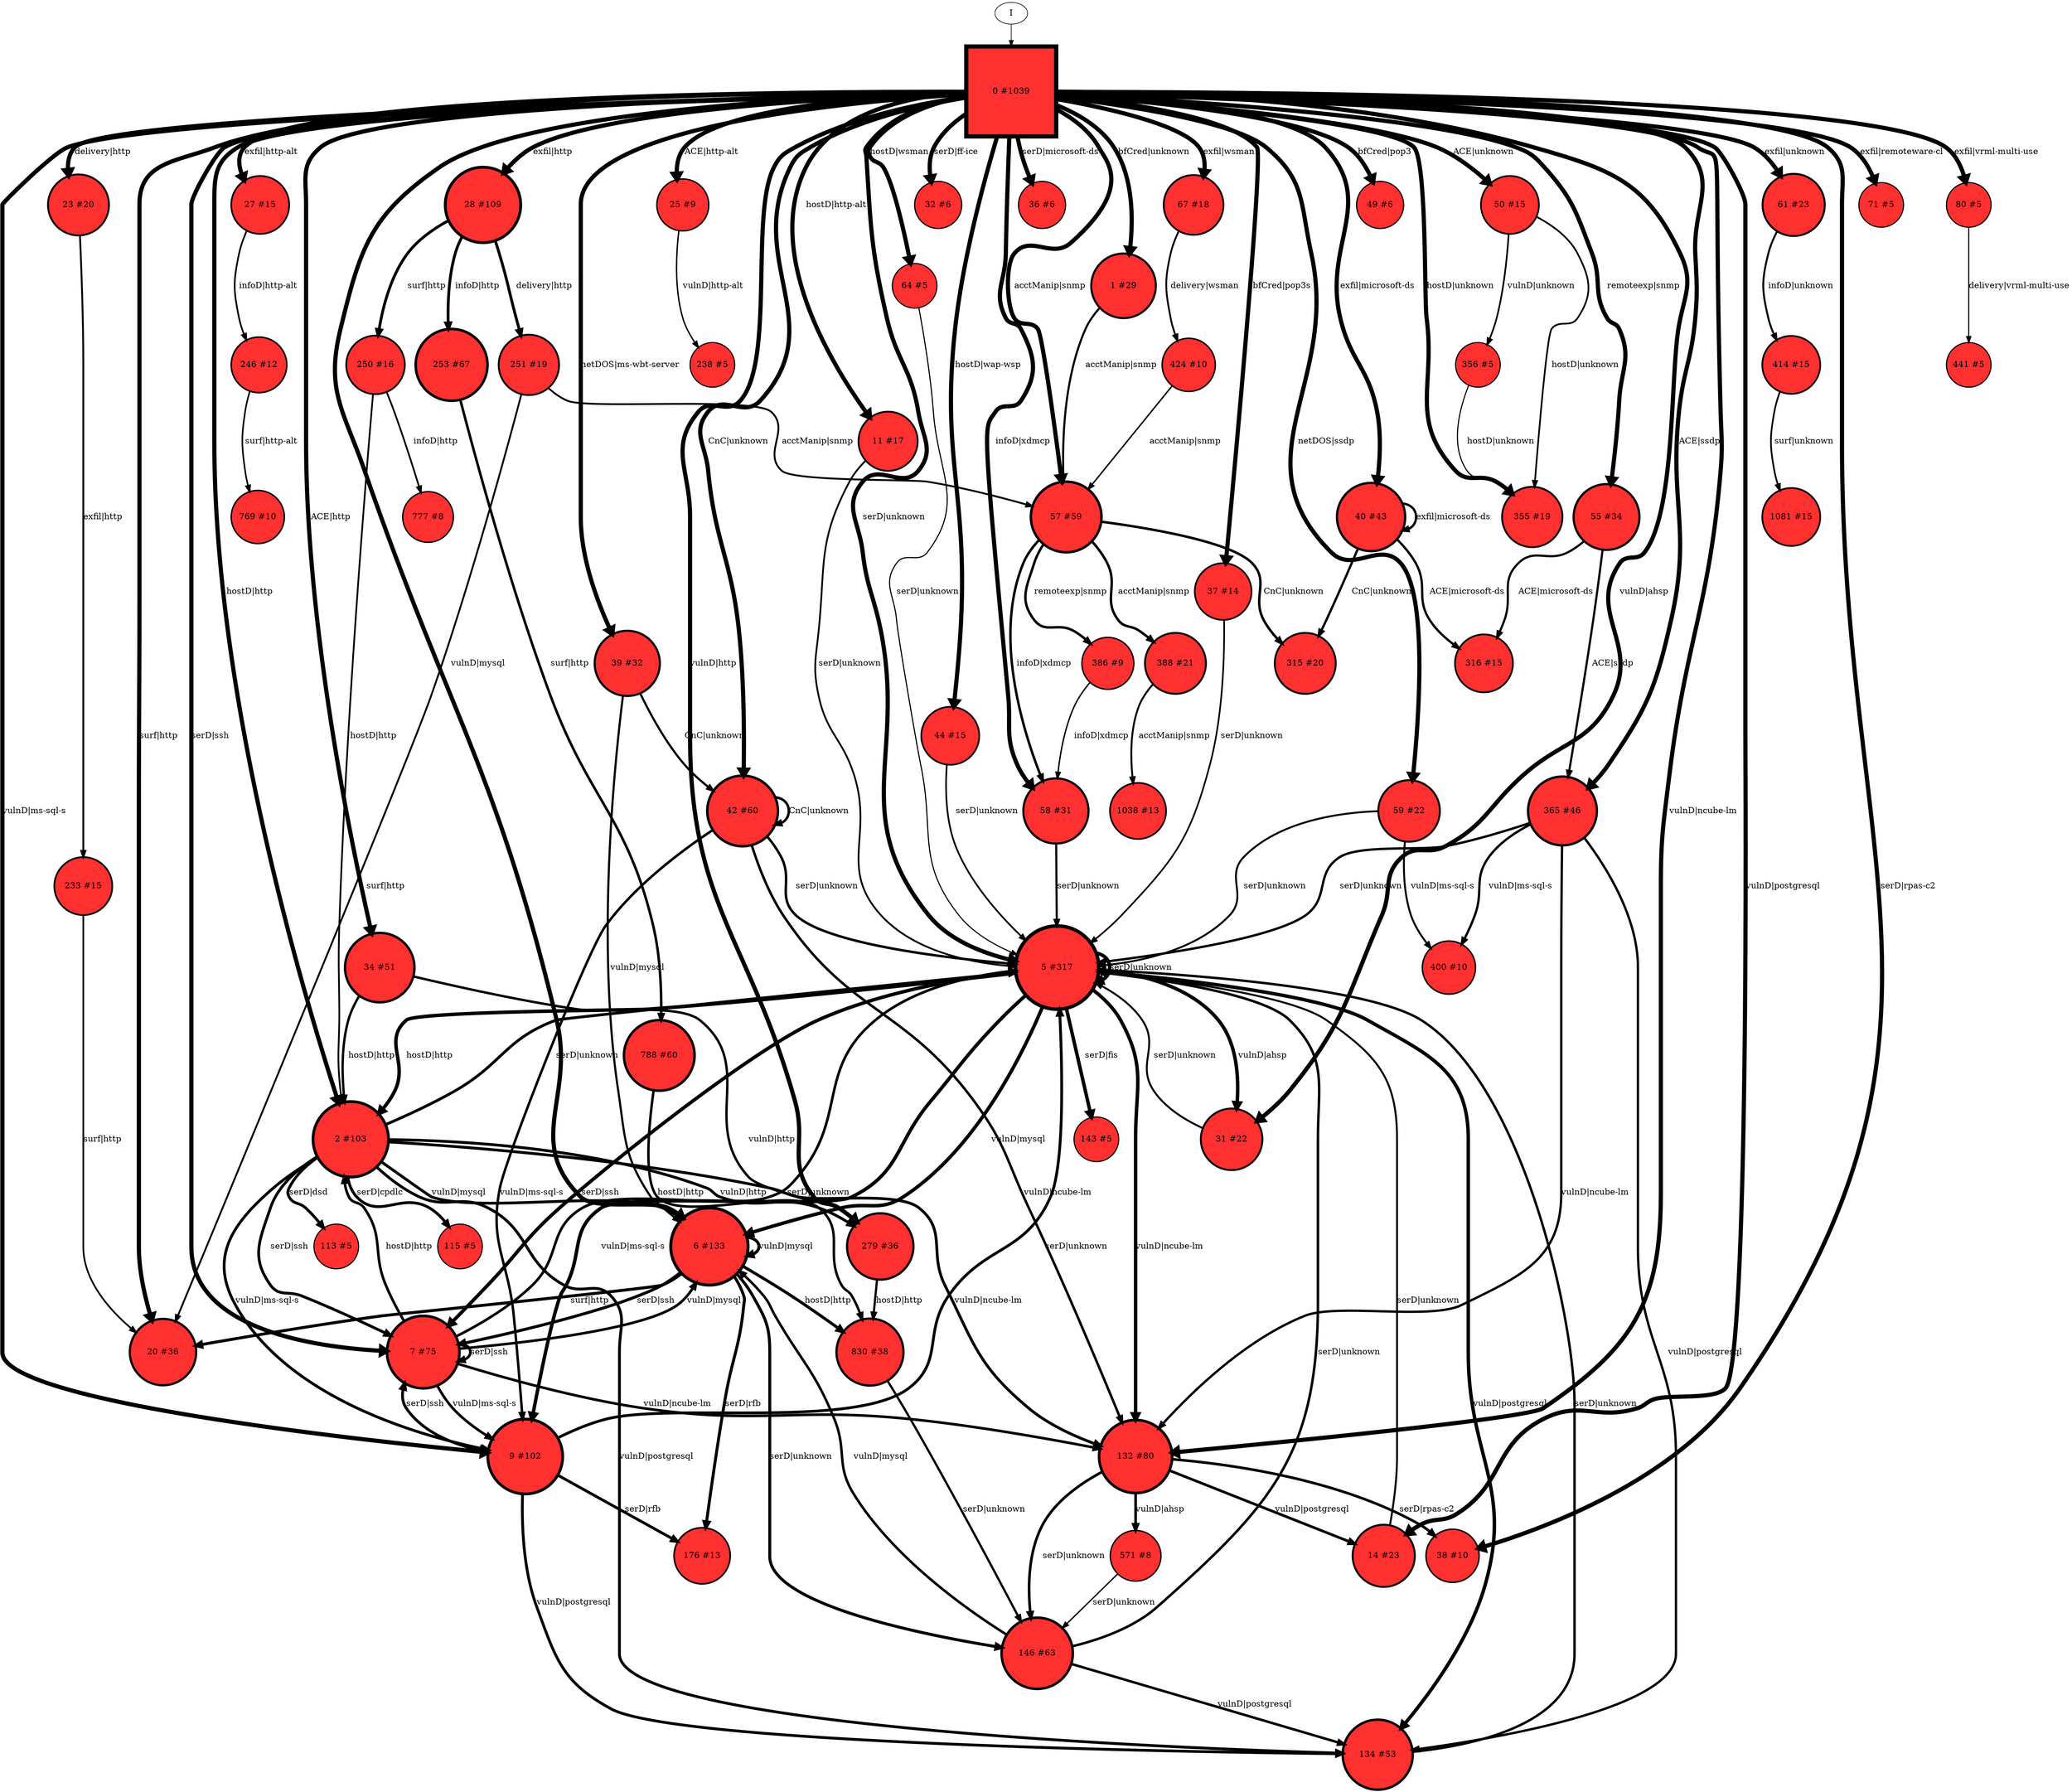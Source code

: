 // produced with flexfringe // 
digraph DFA {
	0 [label="root" shape=box];
		I -> 0;
	0 [ label="0 #1039" , style=filled, fillcolor="firebrick1", width=2.07279, height=2.07279, penwidth=6.94698];
		0 -> 1 [label="bfCred|unknown
" , penwidth=6.94698 ];
		0 -> 2 [label="hostD|http
" , penwidth=6.94698 ];
		0 -> 5 [label="serD|unknown
" , penwidth=6.94698 ];
		0 -> 6 [label="vulnD|mysql
" , penwidth=6.94698 ];
		0 -> 7 [label="serD|ssh
" , penwidth=6.94698 ];
		0 -> 9 [label="vulnD|ms-sql-s
" , penwidth=6.94698 ];
		0 -> 11 [label="hostD|http-alt
" , penwidth=6.94698 ];
		0 -> 132 [label="vulnD|ncube-lm
" , penwidth=6.94698 ];
		0 -> 14 [label="vulnD|postgresql
" , penwidth=6.94698 ];
		0 -> 355 [label="hostD|unknown
" , penwidth=6.94698 ];
		0 -> 20 [label="surf|http
" , penwidth=6.94698 ];
		0 -> 23 [label="delivery|http
" , penwidth=6.94698 ];
		0 -> 25 [label="ACE|http-alt
" , penwidth=6.94698 ];
		0 -> 27 [label="exfil|http-alt
" , penwidth=6.94698 ];
		0 -> 28 [label="exfil|http
" , penwidth=6.94698 ];
		0 -> 31 [label="vulnD|ahsp
" , penwidth=6.94698 ];
		0 -> 32 [label="serD|ff-ice
" , penwidth=6.94698 ];
		0 -> 34 [label="ACE|http
" , penwidth=6.94698 ];
		0 -> 279 [label="vulnD|http
" , penwidth=6.94698 ];
		0 -> 36 [label="serD|microsoft-ds
" , penwidth=6.94698 ];
		0 -> 37 [label="bfCred|pop3s
" , penwidth=6.94698 ];
		0 -> 38 [label="serD|rpas-c2
" , penwidth=6.94698 ];
		0 -> 39 [label="netDOS|ms-wbt-server
" , penwidth=6.94698 ];
		0 -> 40 [label="exfil|microsoft-ds
" , penwidth=6.94698 ];
		0 -> 42 [label="CnC|unknown
" , penwidth=6.94698 ];
		0 -> 44 [label="hostD|wap-wsp
" , penwidth=6.94698 ];
		0 -> 49 [label="bfCred|pop3
" , penwidth=6.94698 ];
		0 -> 50 [label="ACE|unknown
" , penwidth=6.94698 ];
		0 -> 55 [label="remoteexp|snmp
" , penwidth=6.94698 ];
		0 -> 365 [label="ACE|ssdp
" , penwidth=6.94698 ];
		0 -> 57 [label="acctManip|snmp
" , penwidth=6.94698 ];
		0 -> 58 [label="infoD|xdmcp
" , penwidth=6.94698 ];
		0 -> 59 [label="netDOS|ssdp
" , penwidth=6.94698 ];
		0 -> 61 [label="exfil|unknown
" , penwidth=6.94698 ];
		0 -> 64 [label="hostD|wsman
" , penwidth=6.94698 ];
		0 -> 67 [label="exfil|wsman
" , penwidth=6.94698 ];
		0 -> 71 [label="exfil|remoteware-cl
" , penwidth=6.94698 ];
		0 -> 80 [label="exfil|vrml-multi-use
" , penwidth=6.94698 ];
	1 [ label="1 #29" , style=filled, fillcolor="firebrick1", width=1.48188, height=1.48188, penwidth=3.4012];
		1 -> 57 [label="acctManip|snmp
" , penwidth=3.4012 ];
	2 [ label="2 #103" , style=filled, fillcolor="firebrick1", width=1.73066, height=1.73066, penwidth=4.64439];
		2 -> 5 [label="serD|unknown
" , penwidth=4.64439 ];
		2 -> 6 [label="vulnD|mysql
" , penwidth=4.64439 ];
		2 -> 7 [label="serD|ssh
" , penwidth=4.64439 ];
		2 -> 9 [label="vulnD|ms-sql-s
" , penwidth=4.64439 ];
		2 -> 132 [label="vulnD|ncube-lm
" , penwidth=4.64439 ];
		2 -> 113 [label="serD|dsd
" , penwidth=4.64439 ];
		2 -> 134 [label="vulnD|postgresql
" , penwidth=4.64439 ];
		2 -> 115 [label="serD|cpdlc
" , penwidth=4.64439 ];
		2 -> 279 [label="vulnD|http
" , penwidth=4.64439 ];
	5 [ label="5 #317" , style=filled, fillcolor="firebrick1", width=1.91133, height=1.91133, penwidth=5.76205];
		5 -> 2 [label="hostD|http
" , penwidth=5.76205 ];
		5 -> 5 [label="serD|unknown
" , penwidth=5.76205 ];
		5 -> 6 [label="vulnD|mysql
" , penwidth=5.76205 ];
		5 -> 7 [label="serD|ssh
" , penwidth=5.76205 ];
		5 -> 9 [label="vulnD|ms-sql-s
" , penwidth=5.76205 ];
		5 -> 132 [label="vulnD|ncube-lm
" , penwidth=5.76205 ];
		5 -> 134 [label="vulnD|postgresql
" , penwidth=5.76205 ];
		5 -> 31 [label="vulnD|ahsp
" , penwidth=5.76205 ];
		5 -> 143 [label="serD|fis
" , penwidth=5.76205 ];
	6 [ label="6 #133" , style=filled, fillcolor="firebrick1", width=1.77459, height=1.77459, penwidth=4.89784];
		6 -> 830 [label="hostD|http
" , penwidth=4.89784 ];
		6 -> 146 [label="serD|unknown
" , penwidth=4.89784 ];
		6 -> 6 [label="vulnD|mysql
" , penwidth=4.89784 ];
		6 -> 7 [label="serD|ssh
" , penwidth=4.89784 ];
		6 -> 176 [label="serD|rfb
" , penwidth=4.89784 ];
		6 -> 20 [label="surf|http
" , penwidth=4.89784 ];
	7 [ label="7 #75" , style=filled, fillcolor="firebrick1", width=1.67349, height=1.67349, penwidth=4.33073];
		7 -> 2 [label="hostD|http
" , penwidth=4.33073 ];
		7 -> 5 [label="serD|unknown
" , penwidth=4.33073 ];
		7 -> 6 [label="vulnD|mysql
" , penwidth=4.33073 ];
		7 -> 7 [label="serD|ssh
" , penwidth=4.33073 ];
		7 -> 9 [label="vulnD|ms-sql-s
" , penwidth=4.33073 ];
		7 -> 132 [label="vulnD|ncube-lm
" , penwidth=4.33073 ];
	9 [ label="9 #102" , style=filled, fillcolor="firebrick1", width=1.72895, height=1.72895, penwidth=4.63473];
		9 -> 5 [label="serD|unknown
" , penwidth=4.63473 ];
		9 -> 7 [label="serD|ssh
" , penwidth=4.63473 ];
		9 -> 176 [label="serD|rfb
" , penwidth=4.63473 ];
		9 -> 134 [label="vulnD|postgresql
" , penwidth=4.63473 ];
	11 [ label="11 #17" , style=filled, fillcolor="firebrick1", width=1.3585, height=1.3585, penwidth=2.89037];
		11 -> 5 [label="serD|unknown
" , penwidth=2.89037 ];
	14 [ label="14 #23" , style=filled, fillcolor="firebrick1", width=1.42985, height=1.42985, penwidth=3.17805];
		14 -> 5 [label="serD|unknown
" , penwidth=3.17805 ];
	20 [ label="20 #36" , style=filled, fillcolor="firebrick1", width=1.52843, height=1.52843, penwidth=3.61092];
	23 [ label="23 #20" , style=filled, fillcolor="firebrick1", width=1.39736, height=1.39736, penwidth=3.04452];
		23 -> 233 [label="exfil|http
" , penwidth=3.04452 ];
	25 [ label="25 #9" , style=filled, fillcolor="firebrick1", width=1.19471, height=1.19471, penwidth=2.30259];
		25 -> 238 [label="vulnD|http-alt
" , penwidth=2.30259 ];
	27 [ label="27 #15" , style=filled, fillcolor="firebrick1", width=1.32776, height=1.32776, penwidth=2.77259];
		27 -> 246 [label="infoD|http-alt
" , penwidth=2.77259 ];
	28 [ label="28 #109" , style=filled, fillcolor="firebrick1", width=1.74055, height=1.74055, penwidth=4.70048];
		28 -> 250 [label="surf|http
" , penwidth=4.70048 ];
		28 -> 251 [label="delivery|http
" , penwidth=4.70048 ];
		28 -> 253 [label="infoD|http
" , penwidth=4.70048 ];
	31 [ label="31 #22" , style=filled, fillcolor="firebrick1", width=1.41961, height=1.41961, penwidth=3.13549];
		31 -> 5 [label="serD|unknown
" , penwidth=3.13549 ];
	32 [ label="32 #6" , style=filled, fillcolor="firebrick1", width=1.08042, height=1.08042, penwidth=1.94591];
	34 [ label="34 #51" , style=filled, fillcolor="firebrick1", width=1.59964, height=1.59964, penwidth=3.95124];
		34 -> 2 [label="hostD|http
" , penwidth=3.95124 ];
		34 -> 279 [label="vulnD|http
" , penwidth=3.95124 ];
	36 [ label="36 #6" , style=filled, fillcolor="firebrick1", width=1.08042, height=1.08042, penwidth=1.94591];
	37 [ label="37 #14" , style=filled, fillcolor="firebrick1", width=1.31051, height=1.31051, penwidth=2.70805];
		37 -> 5 [label="serD|unknown
" , penwidth=2.70805 ];
	38 [ label="38 #10" , style=filled, fillcolor="firebrick1", width=1.22316, height=1.22316, penwidth=2.3979];
	39 [ label="39 #32" , style=filled, fillcolor="firebrick1", width=1.5033, height=1.5033, penwidth=3.49651];
		39 -> 6 [label="vulnD|mysql
" , penwidth=3.49651 ];
		39 -> 42 [label="CnC|unknown
" , penwidth=3.49651 ];
	40 [ label="40 #43" , style=filled, fillcolor="firebrick1", width=1.56532, height=1.56532, penwidth=3.78419];
		40 -> 40 [label="exfil|microsoft-ds
" , penwidth=3.78419 ];
		40 -> 315 [label="CnC|unknown
" , penwidth=3.78419 ];
		40 -> 316 [label="ACE|microsoft-ds
" , penwidth=3.78419 ];
	42 [ label="42 #60" , style=filled, fillcolor="firebrick1", width=1.63137, height=1.63137, penwidth=4.11087];
		42 -> 5 [label="serD|unknown
" , penwidth=4.11087 ];
		42 -> 9 [label="vulnD|ms-sql-s
" , penwidth=4.11087 ];
		42 -> 132 [label="vulnD|ncube-lm
" , penwidth=4.11087 ];
		42 -> 42 [label="CnC|unknown
" , penwidth=4.11087 ];
	44 [ label="44 #15" , style=filled, fillcolor="firebrick1", width=1.32776, height=1.32776, penwidth=2.77259];
		44 -> 5 [label="serD|unknown
" , penwidth=2.77259 ];
	49 [ label="49 #6" , style=filled, fillcolor="firebrick1", width=1.08042, height=1.08042, penwidth=1.94591];
	50 [ label="50 #15" , style=filled, fillcolor="firebrick1", width=1.32776, height=1.32776, penwidth=2.77259];
		50 -> 355 [label="hostD|unknown
" , penwidth=2.77259 ];
		50 -> 356 [label="vulnD|unknown
" , penwidth=2.77259 ];
	55 [ label="55 #34" , style=filled, fillcolor="firebrick1", width=1.5163, height=1.5163, penwidth=3.55535];
		55 -> 316 [label="ACE|microsoft-ds
" , penwidth=3.55535 ];
		55 -> 365 [label="ACE|ssdp
" , penwidth=3.55535 ];
	57 [ label="57 #59" , style=filled, fillcolor="firebrick1", width=1.62813, height=1.62813, penwidth=4.09434];
		57 -> 315 [label="CnC|unknown
" , penwidth=4.09434 ];
		57 -> 386 [label="remoteexp|snmp
" , penwidth=4.09434 ];
		57 -> 388 [label="acctManip|snmp
" , penwidth=4.09434 ];
		57 -> 58 [label="infoD|xdmcp
" , penwidth=4.09434 ];
	58 [ label="58 #31" , style=filled, fillcolor="firebrick1", width=1.49643, height=1.49643, penwidth=3.46574];
		58 -> 5 [label="serD|unknown
" , penwidth=3.46574 ];
	59 [ label="59 #22" , style=filled, fillcolor="firebrick1", width=1.41961, height=1.41961, penwidth=3.13549];
		59 -> 5 [label="serD|unknown
" , penwidth=3.13549 ];
		59 -> 400 [label="vulnD|ms-sql-s
" , penwidth=3.13549 ];
	61 [ label="61 #23" , style=filled, fillcolor="firebrick1", width=1.42985, height=1.42985, penwidth=3.17805];
		61 -> 414 [label="infoD|unknown
" , penwidth=3.17805 ];
	64 [ label="64 #5" , style=filled, fillcolor="firebrick1", width=1.02667, height=1.02667, penwidth=1.79176];
		64 -> 5 [label="serD|unknown
" , penwidth=1.79176 ];
	67 [ label="67 #18" , style=filled, fillcolor="firebrick1", width=1.37231, height=1.37231, penwidth=2.94444];
		67 -> 424 [label="delivery|wsman
" , penwidth=2.94444 ];
	71 [ label="71 #5" , style=filled, fillcolor="firebrick1", width=1.02667, height=1.02667, penwidth=1.79176];
	80 [ label="80 #5" , style=filled, fillcolor="firebrick1", width=1.02667, height=1.02667, penwidth=1.79176];
		80 -> 441 [label="delivery|vrml-multi-use
" , penwidth=1.79176 ];
	113 [ label="113 #5" , style=filled, fillcolor="firebrick1", width=1.02667, height=1.02667, penwidth=1.79176];
	115 [ label="115 #5" , style=filled, fillcolor="firebrick1", width=1.02667, height=1.02667, penwidth=1.79176];
	132 [ label="132 #80" , style=filled, fillcolor="firebrick1", width=1.68537, height=1.68537, penwidth=4.39445];
		132 -> 146 [label="serD|unknown
" , penwidth=4.39445 ];
		132 -> 14 [label="vulnD|postgresql
" , penwidth=4.39445 ];
		132 -> 571 [label="vulnD|ahsp
" , penwidth=4.39445 ];
		132 -> 38 [label="serD|rpas-c2
" , penwidth=4.39445 ];
	134 [ label="134 #53" , style=filled, fillcolor="firebrick1", width=1.60723, height=1.60723, penwidth=3.98898];
		134 -> 5 [label="serD|unknown
" , penwidth=3.98898 ];
	143 [ label="143 #5" , style=filled, fillcolor="firebrick1", width=1.02667, height=1.02667, penwidth=1.79176];
	146 [ label="146 #63" , style=filled, fillcolor="firebrick1", width=1.64072, height=1.64072, penwidth=4.15888];
		146 -> 5 [label="serD|unknown
" , penwidth=4.15888 ];
		146 -> 6 [label="vulnD|mysql
" , penwidth=4.15888 ];
		146 -> 134 [label="vulnD|postgresql
" , penwidth=4.15888 ];
	176 [ label="176 #13" , style=filled, fillcolor="firebrick1", width=1.29172, height=1.29172, penwidth=2.63906];
	233 [ label="233 #15" , style=filled, fillcolor="firebrick1", width=1.32776, height=1.32776, penwidth=2.77259];
		233 -> 20 [label="surf|http
" , penwidth=2.77259 ];
	238 [ label="238 #5" , style=filled, fillcolor="firebrick1", width=1.02667, height=1.02667, penwidth=1.79176];
	246 [ label="246 #12" , style=filled, fillcolor="firebrick1", width=1.27115, height=1.27115, penwidth=2.56495];
		246 -> 769 [label="surf|http-alt
" , penwidth=2.56495 ];
	250 [ label="250 #16" , style=filled, fillcolor="firebrick1", width=1.3437, height=1.3437, penwidth=2.83321];
		250 -> 2 [label="hostD|http
" , penwidth=2.83321 ];
		250 -> 777 [label="infoD|http
" , penwidth=2.83321 ];
	251 [ label="251 #19" , style=filled, fillcolor="firebrick1", width=1.38523, height=1.38523, penwidth=2.99573];
		251 -> 20 [label="surf|http
" , penwidth=2.99573 ];
		251 -> 57 [label="acctManip|snmp
" , penwidth=2.99573 ];
	253 [ label="253 #67" , style=filled, fillcolor="firebrick1", width=1.6524, height=1.6524, penwidth=4.21951];
		253 -> 788 [label="surf|http
" , penwidth=4.21951 ];
	279 [ label="279 #36" , style=filled, fillcolor="firebrick1", width=1.52843, height=1.52843, penwidth=3.61092];
		279 -> 830 [label="hostD|http
" , penwidth=3.61092 ];
	315 [ label="315 #20" , style=filled, fillcolor="firebrick1", width=1.39736, height=1.39736, penwidth=3.04452];
	316 [ label="316 #15" , style=filled, fillcolor="firebrick1", width=1.32776, height=1.32776, penwidth=2.77259];
	355 [ label="355 #19" , style=filled, fillcolor="firebrick1", width=1.38523, height=1.38523, penwidth=2.99573];
	356 [ label="356 #5" , style=filled, fillcolor="firebrick1", width=1.02667, height=1.02667, penwidth=1.79176];
		356 -> 355 [label="hostD|unknown
" , penwidth=1.79176 ];
	365 [ label="365 #46" , style=filled, fillcolor="firebrick1", width=1.57901, height=1.57901, penwidth=3.85015];
		365 -> 5 [label="serD|unknown
" , penwidth=3.85015 ];
		365 -> 400 [label="vulnD|ms-sql-s
" , penwidth=3.85015 ];
		365 -> 132 [label="vulnD|ncube-lm
" , penwidth=3.85015 ];
		365 -> 134 [label="vulnD|postgresql
" , penwidth=3.85015 ];
	386 [ label="386 #9" , style=filled, fillcolor="firebrick1", width=1.19471, height=1.19471, penwidth=2.30259];
		386 -> 58 [label="infoD|xdmcp
" , penwidth=2.30259 ];
	388 [ label="388 #21" , style=filled, fillcolor="firebrick1", width=1.4088, height=1.4088, penwidth=3.09104];
		388 -> 1038 [label="acctManip|snmp
" , penwidth=3.09104 ];
	400 [ label="400 #10" , style=filled, fillcolor="firebrick1", width=1.22316, height=1.22316, penwidth=2.3979];
	414 [ label="414 #15" , style=filled, fillcolor="firebrick1", width=1.32776, height=1.32776, penwidth=2.77259];
		414 -> 1081 [label="surf|unknown
" , penwidth=2.77259 ];
	424 [ label="424 #10" , style=filled, fillcolor="firebrick1", width=1.22316, height=1.22316, penwidth=2.3979];
		424 -> 57 [label="acctManip|snmp
" , penwidth=2.3979 ];
	441 [ label="441 #5" , style=filled, fillcolor="firebrick1", width=1.02667, height=1.02667, penwidth=1.79176];
	571 [ label="571 #8" , style=filled, fillcolor="firebrick1", width=1.16228, height=1.16228, penwidth=2.19722];
		571 -> 146 [label="serD|unknown
" , penwidth=2.19722 ];
	769 [ label="769 #10" , style=filled, fillcolor="firebrick1", width=1.22316, height=1.22316, penwidth=2.3979];
	777 [ label="777 #8" , style=filled, fillcolor="firebrick1", width=1.16228, height=1.16228, penwidth=2.19722];
	788 [ label="788 #60" , style=filled, fillcolor="firebrick1", width=1.63137, height=1.63137, penwidth=4.11087];
		788 -> 830 [label="hostD|http
" , penwidth=4.11087 ];
	830 [ label="830 #38" , style=filled, fillcolor="firebrick1", width=1.53978, height=1.53978, penwidth=3.66356];
		830 -> 146 [label="serD|unknown
" , penwidth=3.66356 ];
	1038 [ label="1038 #13" , style=filled, fillcolor="firebrick1", width=1.29172, height=1.29172, penwidth=2.63906];
	1081 [ label="1081 #15" , style=filled, fillcolor="firebrick1", width=1.32776, height=1.32776, penwidth=2.77259];
}

